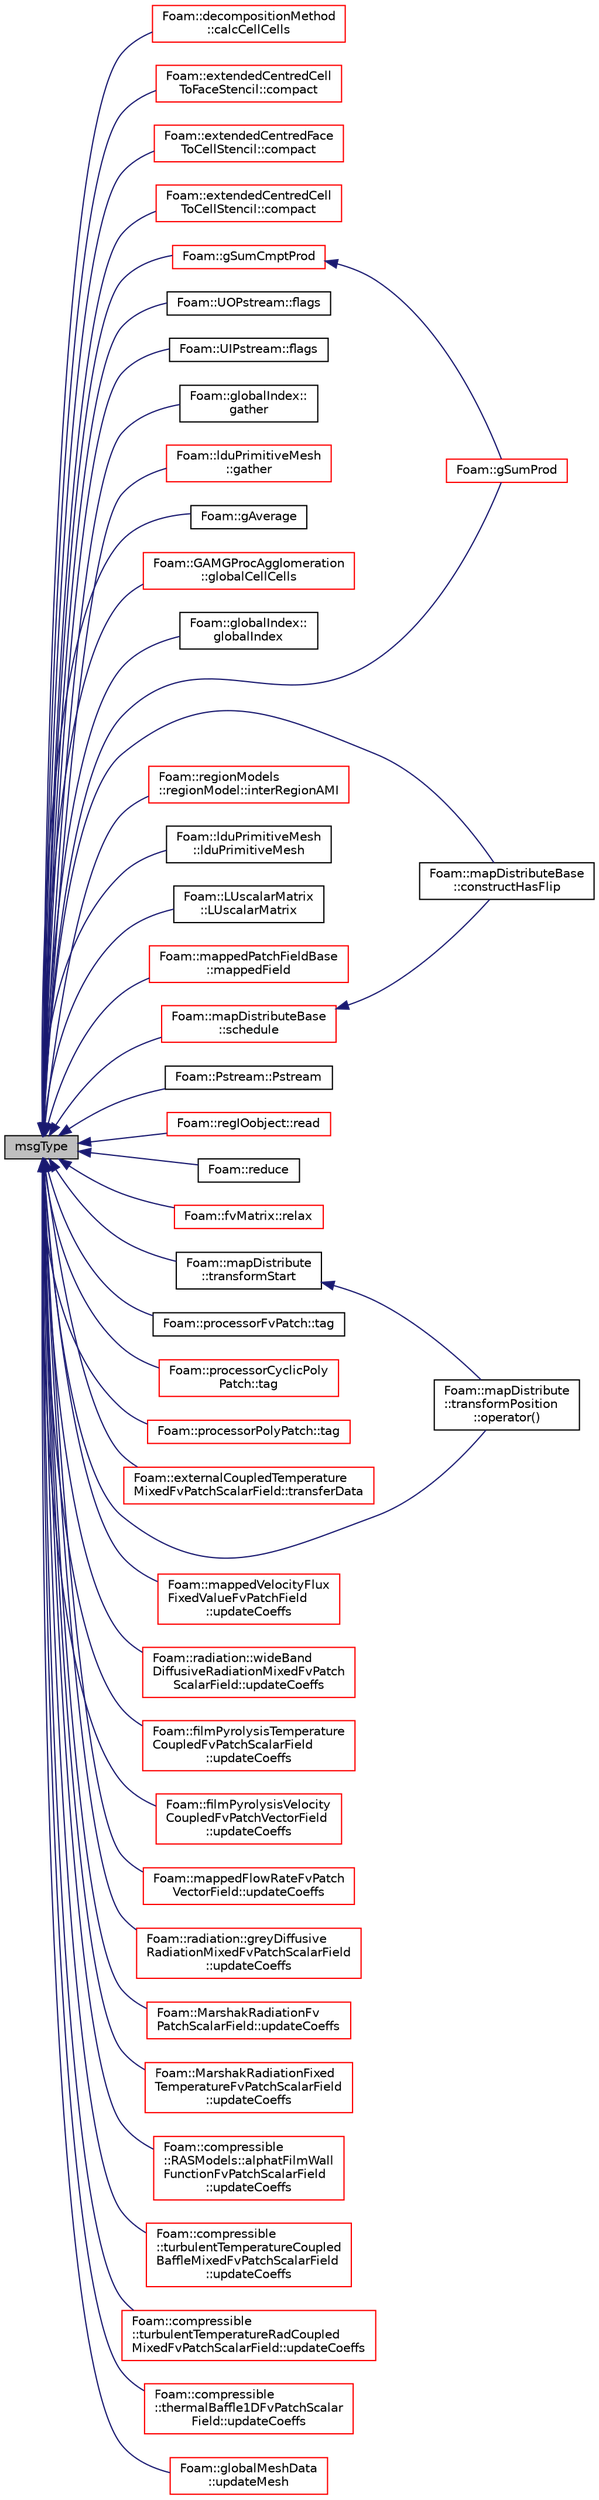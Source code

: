 digraph "msgType"
{
  bgcolor="transparent";
  edge [fontname="Helvetica",fontsize="10",labelfontname="Helvetica",labelfontsize="10"];
  node [fontname="Helvetica",fontsize="10",shape=record];
  rankdir="LR";
  Node19428 [label="msgType",height=0.2,width=0.4,color="black", fillcolor="grey75", style="filled", fontcolor="black"];
  Node19428 -> Node19429 [dir="back",color="midnightblue",fontsize="10",style="solid",fontname="Helvetica"];
  Node19429 [label="Foam::decompositionMethod\l::calcCellCells",height=0.2,width=0.4,color="red",URL="$a29949.html#a86727d8c968e3ae5d8f394879e2b3c8a",tooltip="Helper: determine (local or global) cellCells from mesh. "];
  Node19428 -> Node19435 [dir="back",color="midnightblue",fontsize="10",style="solid",fontname="Helvetica"];
  Node19435 [label="Foam::extendedCentredCell\lToFaceStencil::compact",height=0.2,width=0.4,color="red",URL="$a23501.html#a043cdfc194924194e381a986c229569e",tooltip="After removing elements from the stencil adapt the schedule (map). "];
  Node19428 -> Node19447 [dir="back",color="midnightblue",fontsize="10",style="solid",fontname="Helvetica"];
  Node19447 [label="Foam::extendedCentredFace\lToCellStencil::compact",height=0.2,width=0.4,color="red",URL="$a23569.html#a043cdfc194924194e381a986c229569e",tooltip="After removing elements from the stencil adapt the schedule (map). "];
  Node19428 -> Node19451 [dir="back",color="midnightblue",fontsize="10",style="solid",fontname="Helvetica"];
  Node19451 [label="Foam::extendedCentredCell\lToCellStencil::compact",height=0.2,width=0.4,color="red",URL="$a23461.html#a043cdfc194924194e381a986c229569e",tooltip="After removing elements from the stencil adapt the schedule (map). "];
  Node19428 -> Node19456 [dir="back",color="midnightblue",fontsize="10",style="solid",fontname="Helvetica"];
  Node19456 [label="Foam::mapDistributeBase\l::constructHasFlip",height=0.2,width=0.4,color="black",URL="$a28525.html#aab5698d82a7bbb8180f44c85dfe28c9c",tooltip="Does constructMap include a sign. "];
  Node19428 -> Node19457 [dir="back",color="midnightblue",fontsize="10",style="solid",fontname="Helvetica"];
  Node19457 [label="Foam::UOPstream::flags",height=0.2,width=0.4,color="black",URL="$a27369.html#a03ad359247e17b29c93563d7bf4e33c9",tooltip="Return flags of output stream. "];
  Node19428 -> Node19458 [dir="back",color="midnightblue",fontsize="10",style="solid",fontname="Helvetica"];
  Node19458 [label="Foam::UIPstream::flags",height=0.2,width=0.4,color="black",URL="$a27365.html#a03ad359247e17b29c93563d7bf4e33c9",tooltip="Return flags of output stream. "];
  Node19428 -> Node19459 [dir="back",color="midnightblue",fontsize="10",style="solid",fontname="Helvetica"];
  Node19459 [label="Foam::globalIndex::\lgather",height=0.2,width=0.4,color="black",URL="$a28481.html#a2e923acdce16af883ea64dddaa0fe044",tooltip="Collect data in processor order on master (== procIDs[0]). "];
  Node19428 -> Node19460 [dir="back",color="midnightblue",fontsize="10",style="solid",fontname="Helvetica"];
  Node19460 [label="Foam::lduPrimitiveMesh\l::gather",height=0.2,width=0.4,color="red",URL="$a28285.html#ad7514c3eec68fa18c472b5dfe1c2b5a4",tooltip="Gather meshes from other processors onto procIDs[0]. "];
  Node19428 -> Node19464 [dir="back",color="midnightblue",fontsize="10",style="solid",fontname="Helvetica"];
  Node19464 [label="Foam::gAverage",height=0.2,width=0.4,color="black",URL="$a21851.html#a21de4faef936da2f6e8205e287029228"];
  Node19428 -> Node19465 [dir="back",color="midnightblue",fontsize="10",style="solid",fontname="Helvetica"];
  Node19465 [label="Foam::GAMGProcAgglomeration\l::globalCellCells",height=0.2,width=0.4,color="red",URL="$a28025.html#a59b7daeb97bb6479a59cdeacff965dc5",tooltip="Debug: calculate global cell-cells. "];
  Node19428 -> Node19467 [dir="back",color="midnightblue",fontsize="10",style="solid",fontname="Helvetica"];
  Node19467 [label="Foam::globalIndex::\lglobalIndex",height=0.2,width=0.4,color="black",URL="$a28481.html#a39ebbeaca6850dfbcf3f8c2d7305feb9",tooltip="Construct from local max size. Does communication with default. "];
  Node19428 -> Node19468 [dir="back",color="midnightblue",fontsize="10",style="solid",fontname="Helvetica"];
  Node19468 [label="Foam::gSumCmptProd",height=0.2,width=0.4,color="red",URL="$a21851.html#afe5291c470b6a434026fb71cb9b8814c"];
  Node19468 -> Node19469 [dir="back",color="midnightblue",fontsize="10",style="solid",fontname="Helvetica"];
  Node19469 [label="Foam::gSumProd",height=0.2,width=0.4,color="red",URL="$a21851.html#a415d3d5e182ef5f78f3e8f5459487069"];
  Node19428 -> Node19469 [dir="back",color="midnightblue",fontsize="10",style="solid",fontname="Helvetica"];
  Node19428 -> Node19487 [dir="back",color="midnightblue",fontsize="10",style="solid",fontname="Helvetica"];
  Node19487 [label="Foam::regionModels\l::regionModel::interRegionAMI",height=0.2,width=0.4,color="red",URL="$a30073.html#a3d907db8ea3b376606581a8ca0eefc90",tooltip="Create or return a new inter-region AMI object. "];
  Node19428 -> Node19462 [dir="back",color="midnightblue",fontsize="10",style="solid",fontname="Helvetica"];
  Node19462 [label="Foam::lduPrimitiveMesh\l::lduPrimitiveMesh",height=0.2,width=0.4,color="black",URL="$a28285.html#aeae1eb8af27cafdc116980dd48968d19",tooltip="Construct by combining multiple meshes. The meshes come from. "];
  Node19428 -> Node19489 [dir="back",color="midnightblue",fontsize="10",style="solid",fontname="Helvetica"];
  Node19489 [label="Foam::LUscalarMatrix\l::LUscalarMatrix",height=0.2,width=0.4,color="black",URL="$a28169.html#aebab11f1a492c2f8e5e99c3e138253ce",tooltip="Construct from lduMatrix and perform LU decomposition. "];
  Node19428 -> Node19490 [dir="back",color="midnightblue",fontsize="10",style="solid",fontname="Helvetica"];
  Node19490 [label="Foam::mappedPatchFieldBase\l::mappedField",height=0.2,width=0.4,color="red",URL="$a22965.html#a64601fddebd792642d8cefb7b7cd93f9",tooltip="Map sampleField onto *this patch. "];
  Node19428 -> Node19492 [dir="back",color="midnightblue",fontsize="10",style="solid",fontname="Helvetica"];
  Node19492 [label="Foam::mapDistribute\l::transformPosition\l::operator()",height=0.2,width=0.4,color="black",URL="$a28521.html#a11642b92fc0de1bcb065753c5eb0a46c"];
  Node19428 -> Node19493 [dir="back",color="midnightblue",fontsize="10",style="solid",fontname="Helvetica"];
  Node19493 [label="Foam::Pstream::Pstream",height=0.2,width=0.4,color="black",URL="$a27357.html#a2b31c5d4673e1c7d7366b8b6bf47830d",tooltip="Construct given optional buffer size. "];
  Node19428 -> Node19494 [dir="back",color="midnightblue",fontsize="10",style="solid",fontname="Helvetica"];
  Node19494 [label="Foam::regIOobject::read",height=0.2,width=0.4,color="red",URL="$a27441.html#af816873151ddb0126e98bb2f914d8ed5",tooltip="Read object. "];
  Node19428 -> Node21391 [dir="back",color="midnightblue",fontsize="10",style="solid",fontname="Helvetica"];
  Node21391 [label="Foam::reduce",height=0.2,width=0.4,color="black",URL="$a21851.html#ab8ee16c289a3576d52f14d6bfb963e4c"];
  Node19428 -> Node19664 [dir="back",color="midnightblue",fontsize="10",style="solid",fontname="Helvetica"];
  Node19664 [label="Foam::fvMatrix::relax",height=0.2,width=0.4,color="red",URL="$a23173.html#a06343b944c91a56352ebf646011c212e",tooltip="Relax matrix (for steady-state solution). "];
  Node19428 -> Node21392 [dir="back",color="midnightblue",fontsize="10",style="solid",fontname="Helvetica"];
  Node21392 [label="Foam::mapDistributeBase\l::schedule",height=0.2,width=0.4,color="red",URL="$a28525.html#a254cd11d9ff94cd14064be383685247e",tooltip="Return a schedule. Demand driven. See above. "];
  Node21392 -> Node19456 [dir="back",color="midnightblue",fontsize="10",style="solid",fontname="Helvetica"];
  Node19428 -> Node21432 [dir="back",color="midnightblue",fontsize="10",style="solid",fontname="Helvetica"];
  Node21432 [label="Foam::processorFvPatch::tag",height=0.2,width=0.4,color="black",URL="$a23649.html#ab77cf0d97112cd354f329ffb9bcba997",tooltip="Return message tag used for sending. "];
  Node19428 -> Node21433 [dir="back",color="midnightblue",fontsize="10",style="solid",fontname="Helvetica"];
  Node21433 [label="Foam::processorCyclicPoly\lPatch::tag",height=0.2,width=0.4,color="red",URL="$a28613.html#a99a5c46d528d603fa3114da2eb23cfe1",tooltip="Return message tag to use for communication. "];
  Node19428 -> Node21458 [dir="back",color="midnightblue",fontsize="10",style="solid",fontname="Helvetica"];
  Node21458 [label="Foam::processorPolyPatch::tag",height=0.2,width=0.4,color="red",URL="$a28609.html#ab77cf0d97112cd354f329ffb9bcba997",tooltip="Return message tag to use for communication. "];
  Node19428 -> Node21460 [dir="back",color="midnightblue",fontsize="10",style="solid",fontname="Helvetica"];
  Node21460 [label="Foam::externalCoupledTemperature\lMixedFvPatchScalarField::transferData",height=0.2,width=0.4,color="red",URL="$a31997.html#aaead10f96672ca2a1e5c291111cebf1e",tooltip="Transfer data for external source. "];
  Node19428 -> Node21431 [dir="back",color="midnightblue",fontsize="10",style="solid",fontname="Helvetica"];
  Node21431 [label="Foam::mapDistribute\l::transformStart",height=0.2,width=0.4,color="black",URL="$a28513.html#a88900854e00666cd0ae74b883d692954",tooltip="Destination in constructMap for transformed elements. "];
  Node21431 -> Node19492 [dir="back",color="midnightblue",fontsize="10",style="solid",fontname="Helvetica"];
  Node19428 -> Node20768 [dir="back",color="midnightblue",fontsize="10",style="solid",fontname="Helvetica"];
  Node20768 [label="Foam::mappedVelocityFlux\lFixedValueFvPatchField\l::updateCoeffs",height=0.2,width=0.4,color="red",URL="$a22985.html#a7e24eafac629d3733181cd942d4c902f",tooltip="Update the coefficients associated with the patch field. "];
  Node19428 -> Node21464 [dir="back",color="midnightblue",fontsize="10",style="solid",fontname="Helvetica"];
  Node21464 [label="Foam::radiation::wideBand\lDiffusiveRadiationMixedFvPatch\lScalarField::updateCoeffs",height=0.2,width=0.4,color="red",URL="$a31345.html#a7e24eafac629d3733181cd942d4c902f",tooltip="Update the coefficients associated with the patch field. "];
  Node19428 -> Node21467 [dir="back",color="midnightblue",fontsize="10",style="solid",fontname="Helvetica"];
  Node21467 [label="Foam::filmPyrolysisTemperature\lCoupledFvPatchScalarField\l::updateCoeffs",height=0.2,width=0.4,color="red",URL="$a30061.html#a7e24eafac629d3733181cd942d4c902f",tooltip="Update the coefficients associated with the patch field. "];
  Node19428 -> Node21469 [dir="back",color="midnightblue",fontsize="10",style="solid",fontname="Helvetica"];
  Node21469 [label="Foam::filmPyrolysisVelocity\lCoupledFvPatchVectorField\l::updateCoeffs",height=0.2,width=0.4,color="red",URL="$a30065.html#a7e24eafac629d3733181cd942d4c902f",tooltip="Update the coefficients associated with the patch field. "];
  Node19428 -> Node20772 [dir="back",color="midnightblue",fontsize="10",style="solid",fontname="Helvetica"];
  Node20772 [label="Foam::mappedFlowRateFvPatch\lVectorField::updateCoeffs",height=0.2,width=0.4,color="red",URL="$a22981.html#a7e24eafac629d3733181cd942d4c902f",tooltip="Update the coefficients associated with the patch field. "];
  Node19428 -> Node21471 [dir="back",color="midnightblue",fontsize="10",style="solid",fontname="Helvetica"];
  Node21471 [label="Foam::radiation::greyDiffusive\lRadiationMixedFvPatchScalarField\l::updateCoeffs",height=0.2,width=0.4,color="red",URL="$a31325.html#a7e24eafac629d3733181cd942d4c902f",tooltip="Update the coefficients associated with the patch field. "];
  Node19428 -> Node20752 [dir="back",color="midnightblue",fontsize="10",style="solid",fontname="Helvetica"];
  Node20752 [label="Foam::MarshakRadiationFv\lPatchScalarField::updateCoeffs",height=0.2,width=0.4,color="red",URL="$a31333.html#a7e24eafac629d3733181cd942d4c902f",tooltip="Update the coefficients associated with the patch field. "];
  Node19428 -> Node20754 [dir="back",color="midnightblue",fontsize="10",style="solid",fontname="Helvetica"];
  Node20754 [label="Foam::MarshakRadiationFixed\lTemperatureFvPatchScalarField\l::updateCoeffs",height=0.2,width=0.4,color="red",URL="$a31337.html#a7e24eafac629d3733181cd942d4c902f",tooltip="Update the coefficients associated with the patch field. "];
  Node19428 -> Node21474 [dir="back",color="midnightblue",fontsize="10",style="solid",fontname="Helvetica"];
  Node21474 [label="Foam::compressible\l::RASModels::alphatFilmWall\lFunctionFvPatchScalarField\l::updateCoeffs",height=0.2,width=0.4,color="red",URL="$a30109.html#a7e24eafac629d3733181cd942d4c902f",tooltip="Update the coefficients associated with the patch field. "];
  Node19428 -> Node20774 [dir="back",color="midnightblue",fontsize="10",style="solid",fontname="Helvetica"];
  Node20774 [label="Foam::compressible\l::turbulentTemperatureCoupled\lBaffleMixedFvPatchScalarField\l::updateCoeffs",height=0.2,width=0.4,color="red",URL="$a32021.html#a7e24eafac629d3733181cd942d4c902f",tooltip="Update the coefficients associated with the patch field. "];
  Node19428 -> Node20776 [dir="back",color="midnightblue",fontsize="10",style="solid",fontname="Helvetica"];
  Node20776 [label="Foam::compressible\l::turbulentTemperatureRadCoupled\lMixedFvPatchScalarField::updateCoeffs",height=0.2,width=0.4,color="red",URL="$a32025.html#a7e24eafac629d3733181cd942d4c902f",tooltip="Update the coefficients associated with the patch field. "];
  Node19428 -> Node20783 [dir="back",color="midnightblue",fontsize="10",style="solid",fontname="Helvetica"];
  Node20783 [label="Foam::compressible\l::thermalBaffle1DFvPatchScalar\lField::updateCoeffs",height=0.2,width=0.4,color="red",URL="$a32009.html#a7e24eafac629d3733181cd942d4c902f",tooltip="Update the coefficients associated with the patch field. "];
  Node19428 -> Node21476 [dir="back",color="midnightblue",fontsize="10",style="solid",fontname="Helvetica"];
  Node21476 [label="Foam::globalMeshData\l::updateMesh",height=0.2,width=0.4,color="red",URL="$a28485.html#ae5693a309a936ac1040dd48c2881677f",tooltip="Change global mesh data given a topological change. Does a. "];
}
